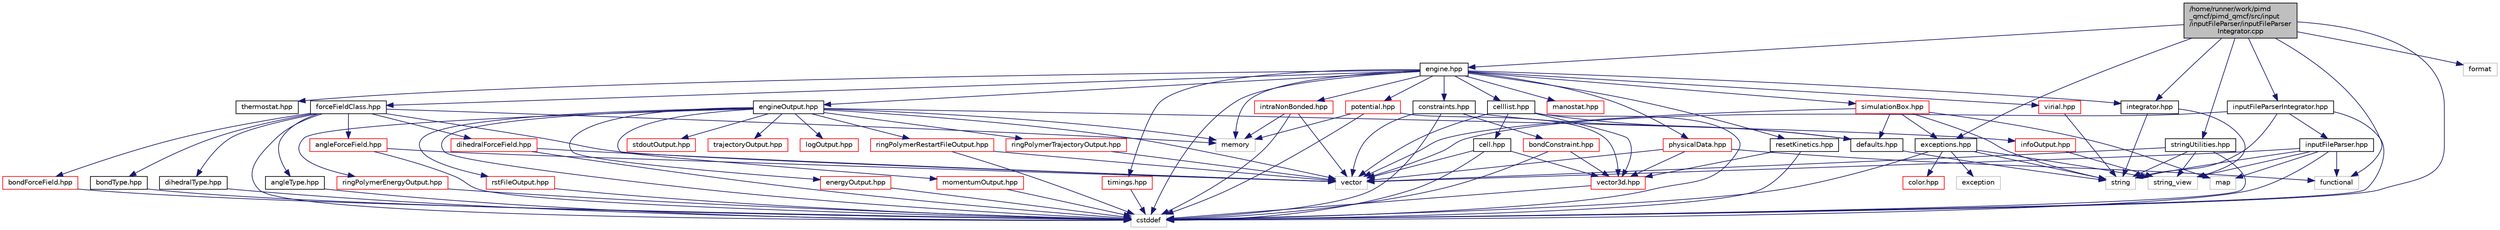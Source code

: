 digraph "/home/runner/work/pimd_qmcf/pimd_qmcf/src/input/inputFileParser/inputFileParserIntegrator.cpp"
{
 // LATEX_PDF_SIZE
  edge [fontname="Helvetica",fontsize="10",labelfontname="Helvetica",labelfontsize="10"];
  node [fontname="Helvetica",fontsize="10",shape=record];
  Node1 [label="/home/runner/work/pimd\l_qmcf/pimd_qmcf/src/input\l/inputFileParser/inputFileParser\lIntegrator.cpp",height=0.2,width=0.4,color="black", fillcolor="grey75", style="filled", fontcolor="black",tooltip=" "];
  Node1 -> Node2 [color="midnightblue",fontsize="10",style="solid",fontname="Helvetica"];
  Node2 [label="inputFileParserIntegrator.hpp",height=0.2,width=0.4,color="black", fillcolor="white", style="filled",URL="$inputFileParserIntegrator_8hpp.html",tooltip=" "];
  Node2 -> Node3 [color="midnightblue",fontsize="10",style="solid",fontname="Helvetica"];
  Node3 [label="inputFileParser.hpp",height=0.2,width=0.4,color="black", fillcolor="white", style="filled",URL="$inputFileParser_8hpp.html",tooltip=" "];
  Node3 -> Node4 [color="midnightblue",fontsize="10",style="solid",fontname="Helvetica"];
  Node4 [label="cstddef",height=0.2,width=0.4,color="grey75", fillcolor="white", style="filled",tooltip=" "];
  Node3 -> Node5 [color="midnightblue",fontsize="10",style="solid",fontname="Helvetica"];
  Node5 [label="functional",height=0.2,width=0.4,color="grey75", fillcolor="white", style="filled",tooltip=" "];
  Node3 -> Node6 [color="midnightblue",fontsize="10",style="solid",fontname="Helvetica"];
  Node6 [label="map",height=0.2,width=0.4,color="grey75", fillcolor="white", style="filled",tooltip=" "];
  Node3 -> Node7 [color="midnightblue",fontsize="10",style="solid",fontname="Helvetica"];
  Node7 [label="string",height=0.2,width=0.4,color="grey75", fillcolor="white", style="filled",tooltip=" "];
  Node3 -> Node8 [color="midnightblue",fontsize="10",style="solid",fontname="Helvetica"];
  Node8 [label="string_view",height=0.2,width=0.4,color="grey75", fillcolor="white", style="filled",tooltip=" "];
  Node3 -> Node9 [color="midnightblue",fontsize="10",style="solid",fontname="Helvetica"];
  Node9 [label="vector",height=0.2,width=0.4,color="grey75", fillcolor="white", style="filled",tooltip=" "];
  Node2 -> Node4 [color="midnightblue",fontsize="10",style="solid",fontname="Helvetica"];
  Node2 -> Node7 [color="midnightblue",fontsize="10",style="solid",fontname="Helvetica"];
  Node2 -> Node9 [color="midnightblue",fontsize="10",style="solid",fontname="Helvetica"];
  Node1 -> Node10 [color="midnightblue",fontsize="10",style="solid",fontname="Helvetica"];
  Node10 [label="engine.hpp",height=0.2,width=0.4,color="black", fillcolor="white", style="filled",URL="$engine_8hpp.html",tooltip=" "];
  Node10 -> Node11 [color="midnightblue",fontsize="10",style="solid",fontname="Helvetica"];
  Node11 [label="celllist.hpp",height=0.2,width=0.4,color="black", fillcolor="white", style="filled",URL="$celllist_8hpp.html",tooltip=" "];
  Node11 -> Node12 [color="midnightblue",fontsize="10",style="solid",fontname="Helvetica"];
  Node12 [label="cell.hpp",height=0.2,width=0.4,color="black", fillcolor="white", style="filled",URL="$cell_8hpp.html",tooltip=" "];
  Node12 -> Node13 [color="midnightblue",fontsize="10",style="solid",fontname="Helvetica"];
  Node13 [label="vector3d.hpp",height=0.2,width=0.4,color="red", fillcolor="white", style="filled",URL="$vector3d_8hpp.html",tooltip=" "];
  Node13 -> Node4 [color="midnightblue",fontsize="10",style="solid",fontname="Helvetica"];
  Node12 -> Node4 [color="midnightblue",fontsize="10",style="solid",fontname="Helvetica"];
  Node12 -> Node9 [color="midnightblue",fontsize="10",style="solid",fontname="Helvetica"];
  Node11 -> Node18 [color="midnightblue",fontsize="10",style="solid",fontname="Helvetica"];
  Node18 [label="defaults.hpp",height=0.2,width=0.4,color="black", fillcolor="white", style="filled",URL="$defaults_8hpp.html",tooltip=" "];
  Node18 -> Node7 [color="midnightblue",fontsize="10",style="solid",fontname="Helvetica"];
  Node11 -> Node13 [color="midnightblue",fontsize="10",style="solid",fontname="Helvetica"];
  Node11 -> Node4 [color="midnightblue",fontsize="10",style="solid",fontname="Helvetica"];
  Node11 -> Node9 [color="midnightblue",fontsize="10",style="solid",fontname="Helvetica"];
  Node10 -> Node19 [color="midnightblue",fontsize="10",style="solid",fontname="Helvetica"];
  Node19 [label="constraints.hpp",height=0.2,width=0.4,color="black", fillcolor="white", style="filled",URL="$constraints_8hpp.html",tooltip=" "];
  Node19 -> Node20 [color="midnightblue",fontsize="10",style="solid",fontname="Helvetica"];
  Node20 [label="bondConstraint.hpp",height=0.2,width=0.4,color="red", fillcolor="white", style="filled",URL="$bondConstraint_8hpp.html",tooltip=" "];
  Node20 -> Node13 [color="midnightblue",fontsize="10",style="solid",fontname="Helvetica"];
  Node20 -> Node4 [color="midnightblue",fontsize="10",style="solid",fontname="Helvetica"];
  Node19 -> Node18 [color="midnightblue",fontsize="10",style="solid",fontname="Helvetica"];
  Node19 -> Node4 [color="midnightblue",fontsize="10",style="solid",fontname="Helvetica"];
  Node19 -> Node9 [color="midnightblue",fontsize="10",style="solid",fontname="Helvetica"];
  Node10 -> Node23 [color="midnightblue",fontsize="10",style="solid",fontname="Helvetica"];
  Node23 [label="engineOutput.hpp",height=0.2,width=0.4,color="black", fillcolor="white", style="filled",URL="$engineOutput_8hpp.html",tooltip=" "];
  Node23 -> Node24 [color="midnightblue",fontsize="10",style="solid",fontname="Helvetica"];
  Node24 [label="energyOutput.hpp",height=0.2,width=0.4,color="red", fillcolor="white", style="filled",URL="$energyOutput_8hpp.html",tooltip=" "];
  Node24 -> Node4 [color="midnightblue",fontsize="10",style="solid",fontname="Helvetica"];
  Node23 -> Node28 [color="midnightblue",fontsize="10",style="solid",fontname="Helvetica"];
  Node28 [label="infoOutput.hpp",height=0.2,width=0.4,color="red", fillcolor="white", style="filled",URL="$infoOutput_8hpp.html",tooltip=" "];
  Node28 -> Node8 [color="midnightblue",fontsize="10",style="solid",fontname="Helvetica"];
  Node23 -> Node29 [color="midnightblue",fontsize="10",style="solid",fontname="Helvetica"];
  Node29 [label="logOutput.hpp",height=0.2,width=0.4,color="red", fillcolor="white", style="filled",URL="$logOutput_8hpp.html",tooltip=" "];
  Node23 -> Node30 [color="midnightblue",fontsize="10",style="solid",fontname="Helvetica"];
  Node30 [label="momentumOutput.hpp",height=0.2,width=0.4,color="red", fillcolor="white", style="filled",URL="$momentumOutput_8hpp.html",tooltip=" "];
  Node30 -> Node4 [color="midnightblue",fontsize="10",style="solid",fontname="Helvetica"];
  Node23 -> Node31 [color="midnightblue",fontsize="10",style="solid",fontname="Helvetica"];
  Node31 [label="ringPolymerEnergyOutput.hpp",height=0.2,width=0.4,color="red", fillcolor="white", style="filled",URL="$ringPolymerEnergyOutput_8hpp.html",tooltip=" "];
  Node31 -> Node4 [color="midnightblue",fontsize="10",style="solid",fontname="Helvetica"];
  Node23 -> Node32 [color="midnightblue",fontsize="10",style="solid",fontname="Helvetica"];
  Node32 [label="ringPolymerRestartFileOutput.hpp",height=0.2,width=0.4,color="red", fillcolor="white", style="filled",URL="$ringPolymerRestartFileOutput_8hpp.html",tooltip=" "];
  Node32 -> Node4 [color="midnightblue",fontsize="10",style="solid",fontname="Helvetica"];
  Node32 -> Node9 [color="midnightblue",fontsize="10",style="solid",fontname="Helvetica"];
  Node23 -> Node33 [color="midnightblue",fontsize="10",style="solid",fontname="Helvetica"];
  Node33 [label="ringPolymerTrajectoryOutput.hpp",height=0.2,width=0.4,color="red", fillcolor="white", style="filled",URL="$ringPolymerTrajectoryOutput_8hpp.html",tooltip=" "];
  Node33 -> Node9 [color="midnightblue",fontsize="10",style="solid",fontname="Helvetica"];
  Node23 -> Node34 [color="midnightblue",fontsize="10",style="solid",fontname="Helvetica"];
  Node34 [label="rstFileOutput.hpp",height=0.2,width=0.4,color="red", fillcolor="white", style="filled",URL="$rstFileOutput_8hpp.html",tooltip=" "];
  Node34 -> Node4 [color="midnightblue",fontsize="10",style="solid",fontname="Helvetica"];
  Node23 -> Node35 [color="midnightblue",fontsize="10",style="solid",fontname="Helvetica"];
  Node35 [label="stdoutOutput.hpp",height=0.2,width=0.4,color="red", fillcolor="white", style="filled",URL="$stdoutOutput_8hpp.html",tooltip=" "];
  Node23 -> Node36 [color="midnightblue",fontsize="10",style="solid",fontname="Helvetica"];
  Node36 [label="trajectoryOutput.hpp",height=0.2,width=0.4,color="red", fillcolor="white", style="filled",URL="$trajectoryOutput_8hpp.html",tooltip=" "];
  Node23 -> Node4 [color="midnightblue",fontsize="10",style="solid",fontname="Helvetica"];
  Node23 -> Node37 [color="midnightblue",fontsize="10",style="solid",fontname="Helvetica"];
  Node37 [label="memory",height=0.2,width=0.4,color="grey75", fillcolor="white", style="filled",tooltip=" "];
  Node23 -> Node9 [color="midnightblue",fontsize="10",style="solid",fontname="Helvetica"];
  Node10 -> Node38 [color="midnightblue",fontsize="10",style="solid",fontname="Helvetica"];
  Node38 [label="forceFieldClass.hpp",height=0.2,width=0.4,color="black", fillcolor="white", style="filled",URL="$forceFieldClass_8hpp.html",tooltip=" "];
  Node38 -> Node39 [color="midnightblue",fontsize="10",style="solid",fontname="Helvetica"];
  Node39 [label="angleForceField.hpp",height=0.2,width=0.4,color="red", fillcolor="white", style="filled",URL="$angleForceField_8hpp.html",tooltip=" "];
  Node39 -> Node4 [color="midnightblue",fontsize="10",style="solid",fontname="Helvetica"];
  Node39 -> Node9 [color="midnightblue",fontsize="10",style="solid",fontname="Helvetica"];
  Node38 -> Node41 [color="midnightblue",fontsize="10",style="solid",fontname="Helvetica"];
  Node41 [label="angleType.hpp",height=0.2,width=0.4,color="black", fillcolor="white", style="filled",URL="$angleType_8hpp.html",tooltip=" "];
  Node41 -> Node4 [color="midnightblue",fontsize="10",style="solid",fontname="Helvetica"];
  Node38 -> Node42 [color="midnightblue",fontsize="10",style="solid",fontname="Helvetica"];
  Node42 [label="bondForceField.hpp",height=0.2,width=0.4,color="red", fillcolor="white", style="filled",URL="$bondForceField_8hpp.html",tooltip=" "];
  Node42 -> Node4 [color="midnightblue",fontsize="10",style="solid",fontname="Helvetica"];
  Node38 -> Node43 [color="midnightblue",fontsize="10",style="solid",fontname="Helvetica"];
  Node43 [label="bondType.hpp",height=0.2,width=0.4,color="black", fillcolor="white", style="filled",URL="$bondType_8hpp.html",tooltip=" "];
  Node43 -> Node4 [color="midnightblue",fontsize="10",style="solid",fontname="Helvetica"];
  Node38 -> Node44 [color="midnightblue",fontsize="10",style="solid",fontname="Helvetica"];
  Node44 [label="dihedralForceField.hpp",height=0.2,width=0.4,color="red", fillcolor="white", style="filled",URL="$dihedralForceField_8hpp.html",tooltip=" "];
  Node44 -> Node4 [color="midnightblue",fontsize="10",style="solid",fontname="Helvetica"];
  Node44 -> Node9 [color="midnightblue",fontsize="10",style="solid",fontname="Helvetica"];
  Node38 -> Node46 [color="midnightblue",fontsize="10",style="solid",fontname="Helvetica"];
  Node46 [label="dihedralType.hpp",height=0.2,width=0.4,color="black", fillcolor="white", style="filled",URL="$dihedralType_8hpp.html",tooltip=" "];
  Node46 -> Node4 [color="midnightblue",fontsize="10",style="solid",fontname="Helvetica"];
  Node38 -> Node4 [color="midnightblue",fontsize="10",style="solid",fontname="Helvetica"];
  Node38 -> Node37 [color="midnightblue",fontsize="10",style="solid",fontname="Helvetica"];
  Node38 -> Node9 [color="midnightblue",fontsize="10",style="solid",fontname="Helvetica"];
  Node10 -> Node47 [color="midnightblue",fontsize="10",style="solid",fontname="Helvetica"];
  Node47 [label="integrator.hpp",height=0.2,width=0.4,color="black", fillcolor="white", style="filled",URL="$integrator_8hpp.html",tooltip=" "];
  Node47 -> Node7 [color="midnightblue",fontsize="10",style="solid",fontname="Helvetica"];
  Node47 -> Node8 [color="midnightblue",fontsize="10",style="solid",fontname="Helvetica"];
  Node10 -> Node48 [color="midnightblue",fontsize="10",style="solid",fontname="Helvetica"];
  Node48 [label="intraNonBonded.hpp",height=0.2,width=0.4,color="red", fillcolor="white", style="filled",URL="$intraNonBonded_8hpp.html",tooltip=" "];
  Node48 -> Node4 [color="midnightblue",fontsize="10",style="solid",fontname="Helvetica"];
  Node48 -> Node37 [color="midnightblue",fontsize="10",style="solid",fontname="Helvetica"];
  Node48 -> Node9 [color="midnightblue",fontsize="10",style="solid",fontname="Helvetica"];
  Node10 -> Node52 [color="midnightblue",fontsize="10",style="solid",fontname="Helvetica"];
  Node52 [label="manostat.hpp",height=0.2,width=0.4,color="red", fillcolor="white", style="filled",URL="$manostat_8hpp.html",tooltip=" "];
  Node10 -> Node56 [color="midnightblue",fontsize="10",style="solid",fontname="Helvetica"];
  Node56 [label="physicalData.hpp",height=0.2,width=0.4,color="red", fillcolor="white", style="filled",URL="$physicalData_8hpp.html",tooltip=" "];
  Node56 -> Node13 [color="midnightblue",fontsize="10",style="solid",fontname="Helvetica"];
  Node56 -> Node5 [color="midnightblue",fontsize="10",style="solid",fontname="Helvetica"];
  Node56 -> Node9 [color="midnightblue",fontsize="10",style="solid",fontname="Helvetica"];
  Node10 -> Node57 [color="midnightblue",fontsize="10",style="solid",fontname="Helvetica"];
  Node57 [label="potential.hpp",height=0.2,width=0.4,color="red", fillcolor="white", style="filled",URL="$potential_8hpp.html",tooltip=" "];
  Node57 -> Node13 [color="midnightblue",fontsize="10",style="solid",fontname="Helvetica"];
  Node57 -> Node4 [color="midnightblue",fontsize="10",style="solid",fontname="Helvetica"];
  Node57 -> Node37 [color="midnightblue",fontsize="10",style="solid",fontname="Helvetica"];
  Node10 -> Node58 [color="midnightblue",fontsize="10",style="solid",fontname="Helvetica"];
  Node58 [label="resetKinetics.hpp",height=0.2,width=0.4,color="black", fillcolor="white", style="filled",URL="$resetKinetics_8hpp.html",tooltip=" "];
  Node58 -> Node13 [color="midnightblue",fontsize="10",style="solid",fontname="Helvetica"];
  Node58 -> Node4 [color="midnightblue",fontsize="10",style="solid",fontname="Helvetica"];
  Node10 -> Node59 [color="midnightblue",fontsize="10",style="solid",fontname="Helvetica"];
  Node59 [label="simulationBox.hpp",height=0.2,width=0.4,color="red", fillcolor="white", style="filled",URL="$simulationBox_8hpp.html",tooltip=" "];
  Node59 -> Node18 [color="midnightblue",fontsize="10",style="solid",fontname="Helvetica"];
  Node59 -> Node62 [color="midnightblue",fontsize="10",style="solid",fontname="Helvetica"];
  Node62 [label="exceptions.hpp",height=0.2,width=0.4,color="black", fillcolor="white", style="filled",URL="$exceptions_8hpp.html",tooltip=" "];
  Node62 -> Node63 [color="midnightblue",fontsize="10",style="solid",fontname="Helvetica"];
  Node63 [label="color.hpp",height=0.2,width=0.4,color="red", fillcolor="white", style="filled",URL="$color_8hpp.html",tooltip=" "];
  Node62 -> Node4 [color="midnightblue",fontsize="10",style="solid",fontname="Helvetica"];
  Node62 -> Node64 [color="midnightblue",fontsize="10",style="solid",fontname="Helvetica"];
  Node64 [label="exception",height=0.2,width=0.4,color="grey75", fillcolor="white", style="filled",tooltip=" "];
  Node62 -> Node7 [color="midnightblue",fontsize="10",style="solid",fontname="Helvetica"];
  Node62 -> Node8 [color="midnightblue",fontsize="10",style="solid",fontname="Helvetica"];
  Node59 -> Node6 [color="midnightblue",fontsize="10",style="solid",fontname="Helvetica"];
  Node59 -> Node7 [color="midnightblue",fontsize="10",style="solid",fontname="Helvetica"];
  Node59 -> Node9 [color="midnightblue",fontsize="10",style="solid",fontname="Helvetica"];
  Node10 -> Node74 [color="midnightblue",fontsize="10",style="solid",fontname="Helvetica"];
  Node74 [label="thermostat.hpp",height=0.2,width=0.4,color="black", fillcolor="white", style="filled",URL="$thermostat_8hpp.html",tooltip=" "];
  Node10 -> Node75 [color="midnightblue",fontsize="10",style="solid",fontname="Helvetica"];
  Node75 [label="timings.hpp",height=0.2,width=0.4,color="red", fillcolor="white", style="filled",URL="$timings_8hpp.html",tooltip=" "];
  Node75 -> Node4 [color="midnightblue",fontsize="10",style="solid",fontname="Helvetica"];
  Node10 -> Node77 [color="midnightblue",fontsize="10",style="solid",fontname="Helvetica"];
  Node77 [label="virial.hpp",height=0.2,width=0.4,color="red", fillcolor="white", style="filled",URL="$virial_8hpp.html",tooltip=" "];
  Node77 -> Node7 [color="midnightblue",fontsize="10",style="solid",fontname="Helvetica"];
  Node10 -> Node4 [color="midnightblue",fontsize="10",style="solid",fontname="Helvetica"];
  Node10 -> Node37 [color="midnightblue",fontsize="10",style="solid",fontname="Helvetica"];
  Node1 -> Node62 [color="midnightblue",fontsize="10",style="solid",fontname="Helvetica"];
  Node1 -> Node47 [color="midnightblue",fontsize="10",style="solid",fontname="Helvetica"];
  Node1 -> Node78 [color="midnightblue",fontsize="10",style="solid",fontname="Helvetica"];
  Node78 [label="stringUtilities.hpp",height=0.2,width=0.4,color="black", fillcolor="white", style="filled",URL="$stringUtilities_8hpp.html",tooltip=" "];
  Node78 -> Node4 [color="midnightblue",fontsize="10",style="solid",fontname="Helvetica"];
  Node78 -> Node7 [color="midnightblue",fontsize="10",style="solid",fontname="Helvetica"];
  Node78 -> Node8 [color="midnightblue",fontsize="10",style="solid",fontname="Helvetica"];
  Node78 -> Node9 [color="midnightblue",fontsize="10",style="solid",fontname="Helvetica"];
  Node1 -> Node4 [color="midnightblue",fontsize="10",style="solid",fontname="Helvetica"];
  Node1 -> Node79 [color="midnightblue",fontsize="10",style="solid",fontname="Helvetica"];
  Node79 [label="format",height=0.2,width=0.4,color="grey75", fillcolor="white", style="filled",tooltip=" "];
  Node1 -> Node5 [color="midnightblue",fontsize="10",style="solid",fontname="Helvetica"];
}
